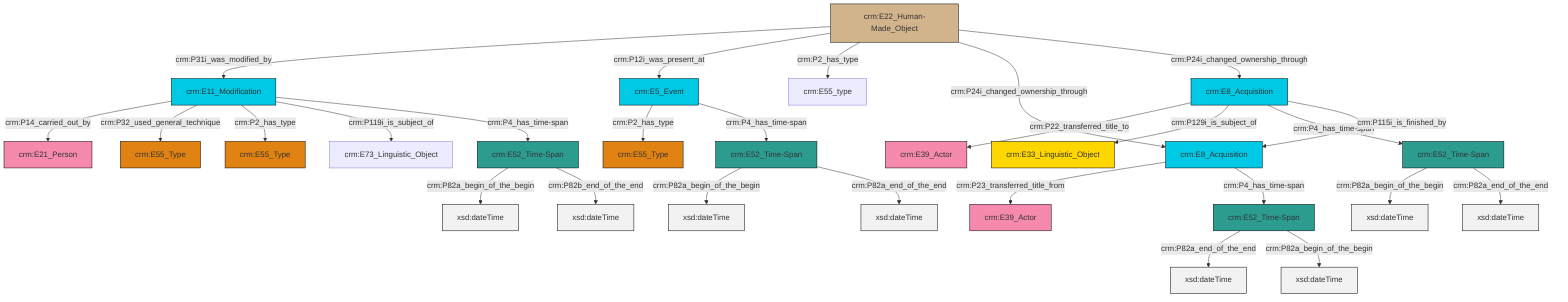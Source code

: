 graph TD
classDef Literal fill:#f2f2f2,stroke:#000000;
classDef CRM_Entity fill:#FFFFFF,stroke:#000000;
classDef Temporal_Entity fill:#00C9E6, stroke:#000000;
classDef Type fill:#E18312, stroke:#000000;
classDef Time-Span fill:#2C9C91, stroke:#000000;
classDef Appellation fill:#FFEB7F, stroke:#000000;
classDef Place fill:#008836, stroke:#000000;
classDef Persistent_Item fill:#B266B2, stroke:#000000;
classDef Conceptual_Object fill:#FFD700, stroke:#000000;
classDef Physical_Thing fill:#D2B48C, stroke:#000000;
classDef Actor fill:#f58aad, stroke:#000000;
classDef PC_Classes fill:#4ce600, stroke:#000000;
classDef Multi fill:#cccccc,stroke:#000000;

0["crm:E11_Modification"]:::Temporal_Entity -->|crm:P14_carried_out_by| 1["crm:E21_Person"]:::Actor
2["crm:E22_Human-Made_Object"]:::Physical_Thing -->|crm:P31i_was_modified_by| 0["crm:E11_Modification"]:::Temporal_Entity
5["crm:E8_Acquisition"]:::Temporal_Entity -->|crm:P22_transferred_title_to| 6["crm:E39_Actor"]:::Actor
5["crm:E8_Acquisition"]:::Temporal_Entity -->|crm:P129i_is_subject_of| 8["crm:E33_Linguistic_Object"]:::Conceptual_Object
2["crm:E22_Human-Made_Object"]:::Physical_Thing -->|crm:P12i_was_present_at| 9["crm:E5_Event"]:::Temporal_Entity
9["crm:E5_Event"]:::Temporal_Entity -->|crm:P2_has_type| 10["crm:E55_Type"]:::Type
14["crm:E52_Time-Span"]:::Time-Span -->|crm:P82a_begin_of_the_begin| 15[xsd:dateTime]:::Literal
2["crm:E22_Human-Made_Object"]:::Physical_Thing -->|crm:P2_has_type| 17["crm:E55_type"]:::Default
5["crm:E8_Acquisition"]:::Temporal_Entity -->|crm:P4_has_time-span| 14["crm:E52_Time-Span"]:::Time-Span
21["crm:E52_Time-Span"]:::Time-Span -->|crm:P82a_end_of_the_end| 22[xsd:dateTime]:::Literal
18["crm:E8_Acquisition"]:::Temporal_Entity -->|crm:P23_transferred_title_from| 23["crm:E39_Actor"]:::Actor
18["crm:E8_Acquisition"]:::Temporal_Entity -->|crm:P4_has_time-span| 21["crm:E52_Time-Span"]:::Time-Span
2["crm:E22_Human-Made_Object"]:::Physical_Thing -->|crm:P24i_changed_ownership_through| 18["crm:E8_Acquisition"]:::Temporal_Entity
2["crm:E22_Human-Made_Object"]:::Physical_Thing -->|crm:P24i_changed_ownership_through| 5["crm:E8_Acquisition"]:::Temporal_Entity
0["crm:E11_Modification"]:::Temporal_Entity -->|crm:P32_used_general_technique| 11["crm:E55_Type"]:::Type
29["crm:E52_Time-Span"]:::Time-Span -->|crm:P82a_begin_of_the_begin| 30[xsd:dateTime]:::Literal
21["crm:E52_Time-Span"]:::Time-Span -->|crm:P82a_begin_of_the_begin| 32[xsd:dateTime]:::Literal
33["crm:E52_Time-Span"]:::Time-Span -->|crm:P82a_begin_of_the_begin| 34[xsd:dateTime]:::Literal
14["crm:E52_Time-Span"]:::Time-Span -->|crm:P82a_end_of_the_end| 35[xsd:dateTime]:::Literal
9["crm:E5_Event"]:::Temporal_Entity -->|crm:P4_has_time-span| 33["crm:E52_Time-Span"]:::Time-Span
0["crm:E11_Modification"]:::Temporal_Entity -->|crm:P2_has_type| 24["crm:E55_Type"]:::Type
0["crm:E11_Modification"]:::Temporal_Entity -->|crm:P119i_is_subject_of| 26["crm:E73_Linguistic_Object"]:::Default
0["crm:E11_Modification"]:::Temporal_Entity -->|crm:P4_has_time-span| 29["crm:E52_Time-Span"]:::Time-Span
33["crm:E52_Time-Span"]:::Time-Span -->|crm:P82a_end_of_the_end| 41[xsd:dateTime]:::Literal
5["crm:E8_Acquisition"]:::Temporal_Entity -->|crm:P115i_is_finished_by| 18["crm:E8_Acquisition"]:::Temporal_Entity
29["crm:E52_Time-Span"]:::Time-Span -->|crm:P82b_end_of_the_end| 43[xsd:dateTime]:::Literal